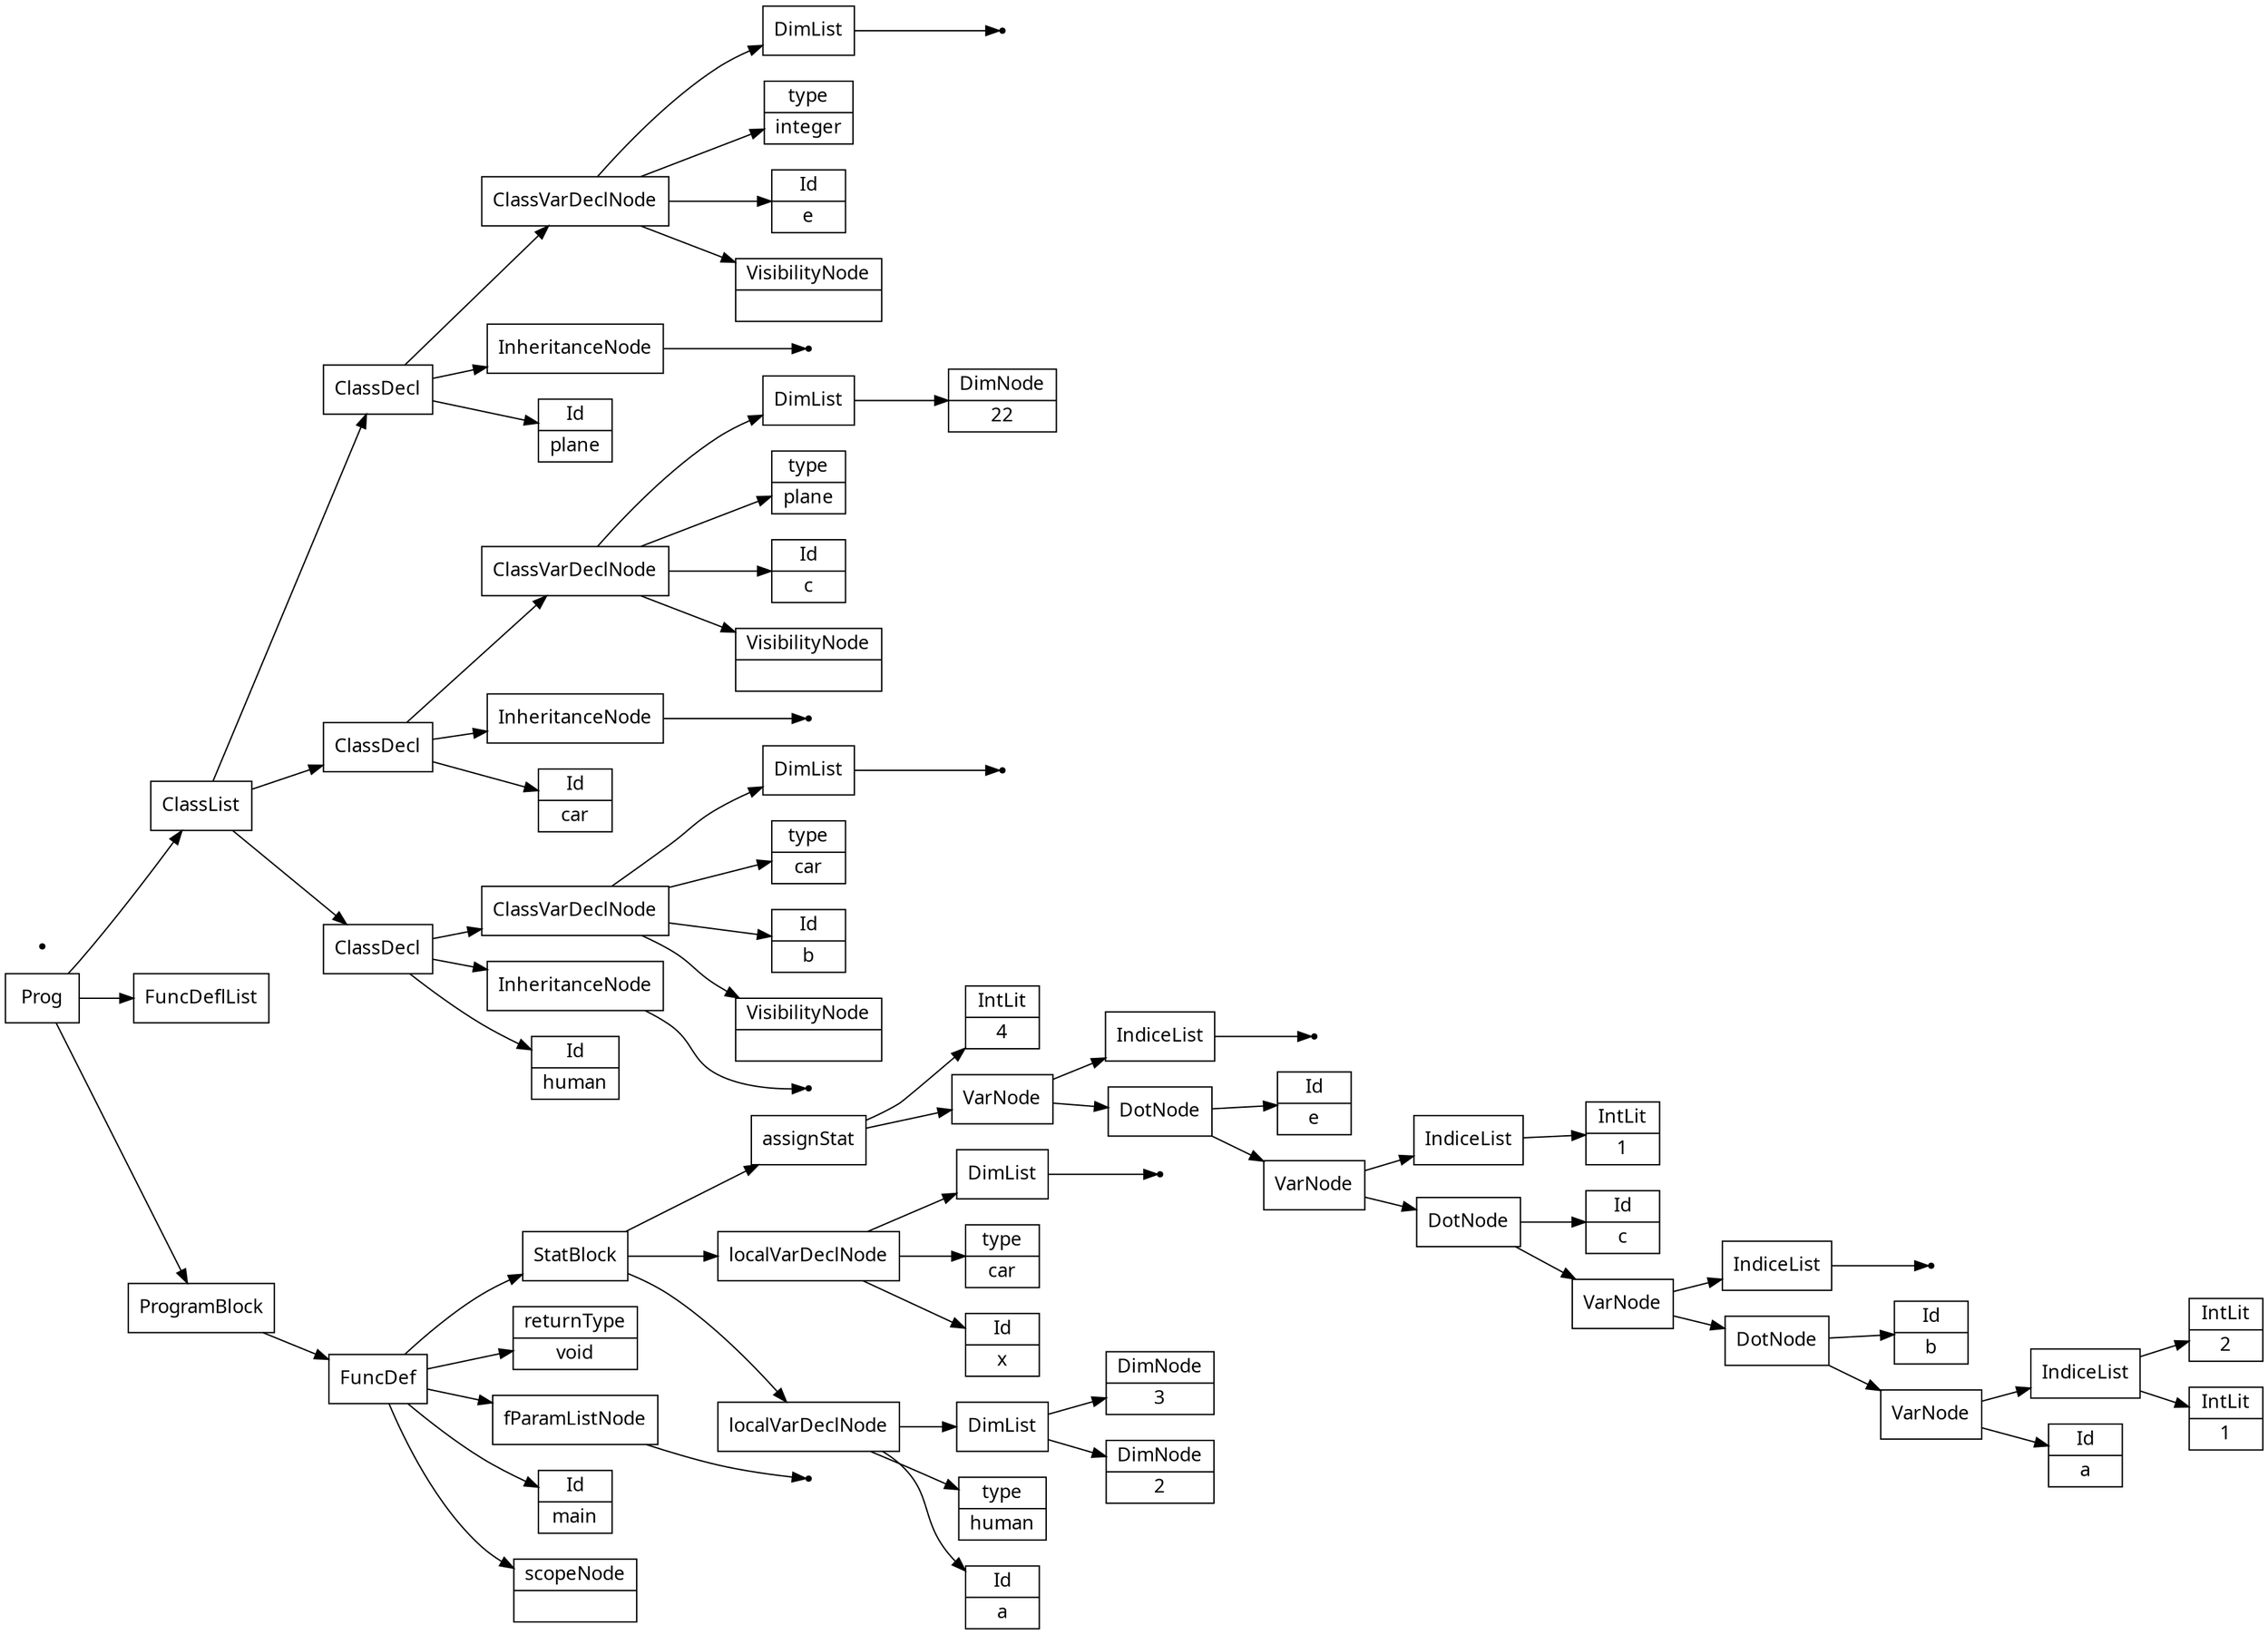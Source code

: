 digraph AST {
node [shape=record];
 node [fontname=Sans];charset="UTF-8" splines=true splines=spline rankdir =LR ordering="out"
1[label="scopeNode| "];
none3[shape="point"];
4[label="fParamListNode"];
4->none3;
5[label="returnType|void"];
7[label="Id|a"];
8[label="type|human"];
10[label="DimNode|2"];
11[label="DimNode|3"];
12[label="DimList"];
12->11;
12->10;
13[label="localVarDeclNode"];
13->12;
13->8;
13->7;
14[label="Id|x"];
15[label="type|car"];
none17[shape="point"];
18[label="DimList"];
18->none17;
19[label="localVarDeclNode"];
19->18;
19->15;
19->14;
20[label="Id|a"];
22[label="IntLit|1"];
23[label="IntLit|2"];
24[label="IndiceList"];
24->23;
24->22;
25[label="VarNode"];
25->24;
25->20;
26[label="Id|b"];
27[label="DotNode"];
27->26;
27->25;
none29[shape="point"];
30[label="IndiceList"];
30->none29;
31[label="VarNode"];
31->30;
31->27;
32[label="Id|c"];
33[label="DotNode"];
33->32;
33->31;
35[label="IntLit|1"];
36[label="IndiceList"];
36->35;
37[label="VarNode"];
37->36;
37->33;
38[label="Id|e"];
39[label="DotNode"];
39->38;
39->37;
none41[shape="point"];
42[label="IndiceList"];
42->none41;
43[label="VarNode"];
43->42;
43->39;
44[label="IntLit|4"];
45[label="assignStat"];
45->44;
45->43;
46[label="StatBlock"];
46->45;
46->19;
46->13;
47[label="FuncDef"];
0[label="Id|main"];
47->46;
47->5;
47->4;
47->0;
47->1;
48[label="Id|human"];
none50[shape="point"];
51[label="InheritanceNode"];
51->none50;
52[label="VisibilityNode|"];
53[label="Id|b"];
54[label="type|car"];
none56[shape="point"];
57[label="DimList"];
57->none56;
58[label="ClassVarDeclNode"];
58->57;
58->54;
58->53;
58->52;
59[label="ClassDecl"];
59->58;
59->51;
59->48;
60[label="Id|car"];
none62[shape="point"];
63[label="InheritanceNode"];
63->none62;
64[label="VisibilityNode|"];
65[label="Id|c"];
66[label="type|plane"];
68[label="DimNode|22"];
69[label="DimList"];
69->68;
70[label="ClassVarDeclNode"];
70->69;
70->66;
70->65;
70->64;
71[label="ClassDecl"];
71->70;
71->63;
71->60;
72[label="Id|plane"];
none74[shape="point"];
75[label="InheritanceNode"];
75->none74;
76[label="VisibilityNode|"];
77[label="Id|e"];
78[label="type|integer"];
none80[shape="point"];
81[label="DimList"];
81->none80;
82[label="ClassVarDeclNode"];
82->81;
82->78;
82->77;
82->76;
83[label="ClassDecl"];
83->82;
83->75;
83->72;
84[label="ClassList"];
85[label="FuncDeflList"];
86[label="Prog"];
87[label="ProgramBlock"];
84->83;
84->71;
84->59;
87->47;
none88[shape="point"];
86->84;
86->85;
86->87;
}